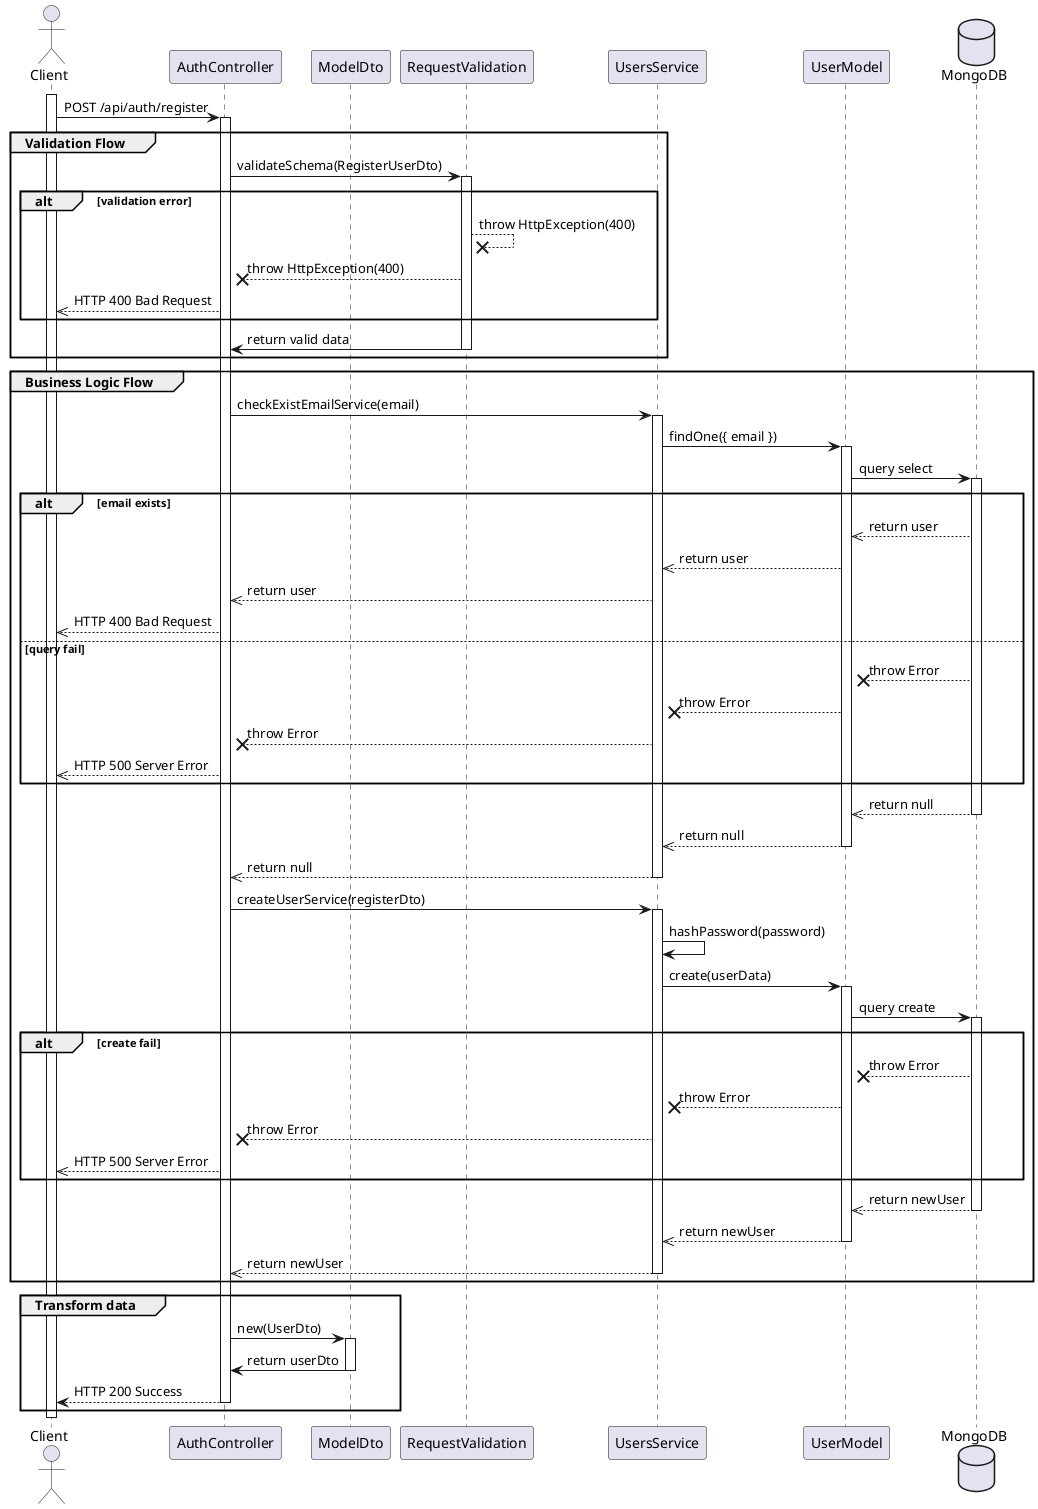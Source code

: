 @startuml Register

actor Client
participant AuthController
participant ModelDto
participant RequestValidation
participant UsersService
participant UserModel
database MongoDB

activate Client
Client -> AuthController: POST /api/auth/register
activate AuthController

group Validation Flow
    AuthController -> RequestValidation: validateSchema(RegisterUserDto)
    activate RequestValidation
    
    alt validation error
        RequestValidation --x RequestValidation: throw HttpException(400)
        RequestValidation --x AuthController: throw HttpException(400)
        AuthController -->> Client: HTTP 400 Bad Request
    end

    RequestValidation -> AuthController: return valid data
    deactivate RequestValidation
end

group Business Logic Flow
    AuthController -> UsersService: checkExistEmailService(email)
    activate UsersService
    UsersService -> UserModel: findOne({ email })
    activate UserModel
    UserModel -> MongoDB: query select
    activate MongoDB

    alt email exists
        MongoDB -->> UserModel: return user
        UserModel -->> UsersService: return user
        UsersService -->> AuthController: return user
        AuthController -->> Client: HTTP 400 Bad Request
    else query fail
        MongoDB --x UserModel: throw Error
        UserModel --x UsersService: throw Error
        UsersService --x AuthController: throw Error
        AuthController -->> Client: HTTP 500 Server Error
    end

    MongoDB -->> UserModel: return null
    deactivate MongoDB
    UserModel -->> UsersService: return null
    deactivate UserModel
    UsersService -->> AuthController: return null
    deactivate UsersService

    AuthController -> UsersService: createUserService(registerDto)
    activate UsersService
    UsersService -> UsersService: hashPassword(password)
    UsersService -> UserModel: create(userData)
    activate UserModel
    UserModel -> MongoDB: query create
    activate MongoDB

    alt create fail
        MongoDB --x UserModel: throw Error
        UserModel --x UsersService: throw Error
        UsersService --x AuthController: throw Error
        AuthController -->> Client: HTTP 500 Server Error
    end

    MongoDB -->> UserModel: return newUser
    deactivate MongoDB
    UserModel -->> UsersService: return newUser
    deactivate UserModel
    UsersService -->> AuthController: return newUser
    deactivate UsersService
end

group Transform data
    AuthController -> ModelDto: new(UserDto)
    activate ModelDto
    ModelDto -> AuthController: return userDto
    deactivate ModelDto

    AuthController --> Client: HTTP 200 Success
    deactivate AuthController
end

deactivate Client

@enduml